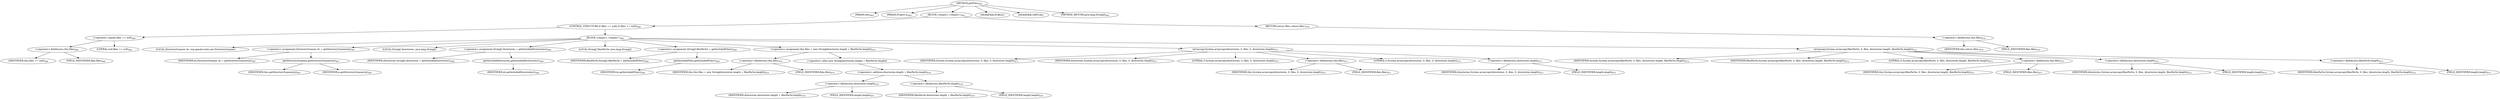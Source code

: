 digraph "getFiles" {  
"1081" [label = <(METHOD,getFiles)<SUB>465</SUB>> ]
"48" [label = <(PARAM,this)<SUB>465</SUB>> ]
"1082" [label = <(PARAM,Project p)<SUB>465</SUB>> ]
"1083" [label = <(BLOCK,&lt;empty&gt;,&lt;empty&gt;)<SUB>465</SUB>> ]
"1084" [label = <(CONTROL_STRUCTURE,if (files == null),if (files == null))<SUB>466</SUB>> ]
"1085" [label = <(&lt;operator&gt;.equals,files == null)<SUB>466</SUB>> ]
"1086" [label = <(&lt;operator&gt;.fieldAccess,this.files)<SUB>466</SUB>> ]
"1087" [label = <(IDENTIFIER,this,files == null)<SUB>466</SUB>> ]
"1088" [label = <(FIELD_IDENTIFIER,files,files)<SUB>466</SUB>> ]
"1089" [label = <(LITERAL,null,files == null)<SUB>466</SUB>> ]
"1090" [label = <(BLOCK,&lt;empty&gt;,&lt;empty&gt;)<SUB>466</SUB>> ]
"1091" [label = <(LOCAL,DirectoryScanner ds: org.apache.tools.ant.DirectoryScanner)> ]
"1092" [label = <(&lt;operator&gt;.assignment,DirectoryScanner ds = getDirectoryScanner(p))<SUB>467</SUB>> ]
"1093" [label = <(IDENTIFIER,ds,DirectoryScanner ds = getDirectoryScanner(p))<SUB>467</SUB>> ]
"1094" [label = <(getDirectoryScanner,getDirectoryScanner(p))<SUB>467</SUB>> ]
"47" [label = <(IDENTIFIER,this,getDirectoryScanner(p))<SUB>467</SUB>> ]
"1095" [label = <(IDENTIFIER,p,getDirectoryScanner(p))<SUB>467</SUB>> ]
"1096" [label = <(LOCAL,String[] directories: java.lang.String[])> ]
"1097" [label = <(&lt;operator&gt;.assignment,String[] directories = getIncludedDirectories())<SUB>468</SUB>> ]
"1098" [label = <(IDENTIFIER,directories,String[] directories = getIncludedDirectories())<SUB>468</SUB>> ]
"1099" [label = <(getIncludedDirectories,getIncludedDirectories())<SUB>468</SUB>> ]
"1100" [label = <(IDENTIFIER,ds,getIncludedDirectories())<SUB>468</SUB>> ]
"1101" [label = <(LOCAL,String[] filesPerSe: java.lang.String[])> ]
"1102" [label = <(&lt;operator&gt;.assignment,String[] filesPerSe = getIncludedFiles())<SUB>469</SUB>> ]
"1103" [label = <(IDENTIFIER,filesPerSe,String[] filesPerSe = getIncludedFiles())<SUB>469</SUB>> ]
"1104" [label = <(getIncludedFiles,getIncludedFiles())<SUB>469</SUB>> ]
"1105" [label = <(IDENTIFIER,ds,getIncludedFiles())<SUB>469</SUB>> ]
"1106" [label = <(&lt;operator&gt;.assignment,this.files = new String[directories.length + filesPerSe.length])<SUB>470</SUB>> ]
"1107" [label = <(&lt;operator&gt;.fieldAccess,this.files)<SUB>470</SUB>> ]
"1108" [label = <(IDENTIFIER,this,this.files = new String[directories.length + filesPerSe.length])<SUB>470</SUB>> ]
"1109" [label = <(FIELD_IDENTIFIER,files,files)<SUB>470</SUB>> ]
"1110" [label = <(&lt;operator&gt;.alloc,new String[directories.length + filesPerSe.length])> ]
"1111" [label = <(&lt;operator&gt;.addition,directories.length + filesPerSe.length)<SUB>470</SUB>> ]
"1112" [label = <(&lt;operator&gt;.fieldAccess,directories.length)<SUB>470</SUB>> ]
"1113" [label = <(IDENTIFIER,directories,directories.length + filesPerSe.length)<SUB>470</SUB>> ]
"1114" [label = <(FIELD_IDENTIFIER,length,length)<SUB>470</SUB>> ]
"1115" [label = <(&lt;operator&gt;.fieldAccess,filesPerSe.length)<SUB>470</SUB>> ]
"1116" [label = <(IDENTIFIER,filesPerSe,directories.length + filesPerSe.length)<SUB>470</SUB>> ]
"1117" [label = <(FIELD_IDENTIFIER,length,length)<SUB>470</SUB>> ]
"1118" [label = <(arraycopy,System.arraycopy(directories, 0, files, 0, directories.length))<SUB>471</SUB>> ]
"1119" [label = <(IDENTIFIER,System,System.arraycopy(directories, 0, files, 0, directories.length))<SUB>471</SUB>> ]
"1120" [label = <(IDENTIFIER,directories,System.arraycopy(directories, 0, files, 0, directories.length))<SUB>471</SUB>> ]
"1121" [label = <(LITERAL,0,System.arraycopy(directories, 0, files, 0, directories.length))<SUB>471</SUB>> ]
"1122" [label = <(&lt;operator&gt;.fieldAccess,this.files)<SUB>471</SUB>> ]
"1123" [label = <(IDENTIFIER,this,System.arraycopy(directories, 0, files, 0, directories.length))<SUB>471</SUB>> ]
"1124" [label = <(FIELD_IDENTIFIER,files,files)<SUB>471</SUB>> ]
"1125" [label = <(LITERAL,0,System.arraycopy(directories, 0, files, 0, directories.length))<SUB>471</SUB>> ]
"1126" [label = <(&lt;operator&gt;.fieldAccess,directories.length)<SUB>471</SUB>> ]
"1127" [label = <(IDENTIFIER,directories,System.arraycopy(directories, 0, files, 0, directories.length))<SUB>471</SUB>> ]
"1128" [label = <(FIELD_IDENTIFIER,length,length)<SUB>471</SUB>> ]
"1129" [label = <(arraycopy,System.arraycopy(filesPerSe, 0, files, directories.length, filesPerSe.length))<SUB>472</SUB>> ]
"1130" [label = <(IDENTIFIER,System,System.arraycopy(filesPerSe, 0, files, directories.length, filesPerSe.length))<SUB>472</SUB>> ]
"1131" [label = <(IDENTIFIER,filesPerSe,System.arraycopy(filesPerSe, 0, files, directories.length, filesPerSe.length))<SUB>472</SUB>> ]
"1132" [label = <(LITERAL,0,System.arraycopy(filesPerSe, 0, files, directories.length, filesPerSe.length))<SUB>472</SUB>> ]
"1133" [label = <(&lt;operator&gt;.fieldAccess,this.files)<SUB>472</SUB>> ]
"1134" [label = <(IDENTIFIER,this,System.arraycopy(filesPerSe, 0, files, directories.length, filesPerSe.length))<SUB>472</SUB>> ]
"1135" [label = <(FIELD_IDENTIFIER,files,files)<SUB>472</SUB>> ]
"1136" [label = <(&lt;operator&gt;.fieldAccess,directories.length)<SUB>472</SUB>> ]
"1137" [label = <(IDENTIFIER,directories,System.arraycopy(filesPerSe, 0, files, directories.length, filesPerSe.length))<SUB>472</SUB>> ]
"1138" [label = <(FIELD_IDENTIFIER,length,length)<SUB>472</SUB>> ]
"1139" [label = <(&lt;operator&gt;.fieldAccess,filesPerSe.length)<SUB>473</SUB>> ]
"1140" [label = <(IDENTIFIER,filesPerSe,System.arraycopy(filesPerSe, 0, files, directories.length, filesPerSe.length))<SUB>473</SUB>> ]
"1141" [label = <(FIELD_IDENTIFIER,length,length)<SUB>473</SUB>> ]
"1142" [label = <(RETURN,return files;,return files;)<SUB>476</SUB>> ]
"1143" [label = <(&lt;operator&gt;.fieldAccess,this.files)<SUB>476</SUB>> ]
"1144" [label = <(IDENTIFIER,this,return files;)<SUB>476</SUB>> ]
"1145" [label = <(FIELD_IDENTIFIER,files,files)<SUB>476</SUB>> ]
"1146" [label = <(MODIFIER,PUBLIC)> ]
"1147" [label = <(MODIFIER,VIRTUAL)> ]
"1148" [label = <(METHOD_RETURN,java.lang.String[])<SUB>465</SUB>> ]
  "1081" -> "48" 
  "1081" -> "1082" 
  "1081" -> "1083" 
  "1081" -> "1146" 
  "1081" -> "1147" 
  "1081" -> "1148" 
  "1083" -> "1084" 
  "1083" -> "1142" 
  "1084" -> "1085" 
  "1084" -> "1090" 
  "1085" -> "1086" 
  "1085" -> "1089" 
  "1086" -> "1087" 
  "1086" -> "1088" 
  "1090" -> "1091" 
  "1090" -> "1092" 
  "1090" -> "1096" 
  "1090" -> "1097" 
  "1090" -> "1101" 
  "1090" -> "1102" 
  "1090" -> "1106" 
  "1090" -> "1118" 
  "1090" -> "1129" 
  "1092" -> "1093" 
  "1092" -> "1094" 
  "1094" -> "47" 
  "1094" -> "1095" 
  "1097" -> "1098" 
  "1097" -> "1099" 
  "1099" -> "1100" 
  "1102" -> "1103" 
  "1102" -> "1104" 
  "1104" -> "1105" 
  "1106" -> "1107" 
  "1106" -> "1110" 
  "1107" -> "1108" 
  "1107" -> "1109" 
  "1110" -> "1111" 
  "1111" -> "1112" 
  "1111" -> "1115" 
  "1112" -> "1113" 
  "1112" -> "1114" 
  "1115" -> "1116" 
  "1115" -> "1117" 
  "1118" -> "1119" 
  "1118" -> "1120" 
  "1118" -> "1121" 
  "1118" -> "1122" 
  "1118" -> "1125" 
  "1118" -> "1126" 
  "1122" -> "1123" 
  "1122" -> "1124" 
  "1126" -> "1127" 
  "1126" -> "1128" 
  "1129" -> "1130" 
  "1129" -> "1131" 
  "1129" -> "1132" 
  "1129" -> "1133" 
  "1129" -> "1136" 
  "1129" -> "1139" 
  "1133" -> "1134" 
  "1133" -> "1135" 
  "1136" -> "1137" 
  "1136" -> "1138" 
  "1139" -> "1140" 
  "1139" -> "1141" 
  "1142" -> "1143" 
  "1143" -> "1144" 
  "1143" -> "1145" 
}
